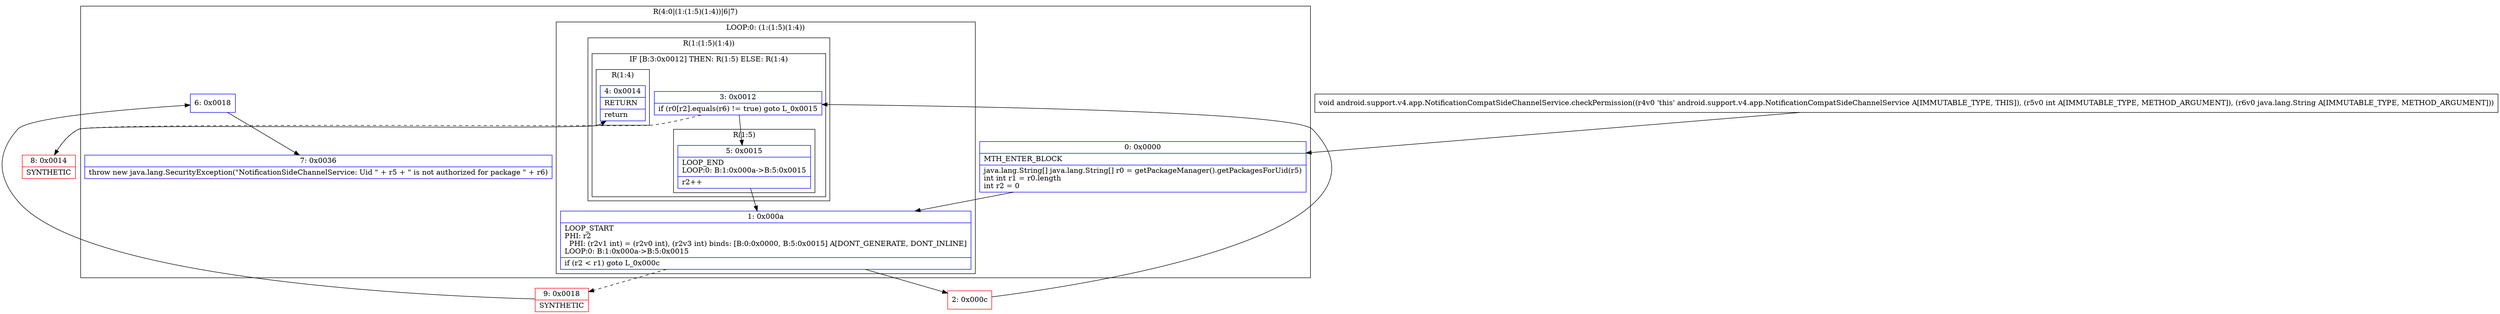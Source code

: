 digraph "CFG forandroid.support.v4.app.NotificationCompatSideChannelService.checkPermission(ILjava\/lang\/String;)V" {
subgraph cluster_Region_228481819 {
label = "R(4:0|(1:(1:5)(1:4))|6|7)";
node [shape=record,color=blue];
Node_0 [shape=record,label="{0\:\ 0x0000|MTH_ENTER_BLOCK\l|java.lang.String[] java.lang.String[] r0 = getPackageManager().getPackagesForUid(r5)\lint int r1 = r0.length\lint r2 = 0\l}"];
subgraph cluster_LoopRegion_1773526765 {
label = "LOOP:0: (1:(1:5)(1:4))";
node [shape=record,color=blue];
Node_1 [shape=record,label="{1\:\ 0x000a|LOOP_START\lPHI: r2 \l  PHI: (r2v1 int) = (r2v0 int), (r2v3 int) binds: [B:0:0x0000, B:5:0x0015] A[DONT_GENERATE, DONT_INLINE]\lLOOP:0: B:1:0x000a\-\>B:5:0x0015\l|if (r2 \< r1) goto L_0x000c\l}"];
subgraph cluster_Region_596787981 {
label = "R(1:(1:5)(1:4))";
node [shape=record,color=blue];
subgraph cluster_IfRegion_1928332900 {
label = "IF [B:3:0x0012] THEN: R(1:5) ELSE: R(1:4)";
node [shape=record,color=blue];
Node_3 [shape=record,label="{3\:\ 0x0012|if (r0[r2].equals(r6) != true) goto L_0x0015\l}"];
subgraph cluster_Region_123123004 {
label = "R(1:5)";
node [shape=record,color=blue];
Node_5 [shape=record,label="{5\:\ 0x0015|LOOP_END\lLOOP:0: B:1:0x000a\-\>B:5:0x0015\l|r2++\l}"];
}
subgraph cluster_Region_1553919346 {
label = "R(1:4)";
node [shape=record,color=blue];
Node_4 [shape=record,label="{4\:\ 0x0014|RETURN\l|return\l}"];
}
}
}
}
Node_6 [shape=record,label="{6\:\ 0x0018}"];
Node_7 [shape=record,label="{7\:\ 0x0036|throw new java.lang.SecurityException(\"NotificationSideChannelService: Uid \" + r5 + \" is not authorized for package \" + r6)\l}"];
}
Node_2 [shape=record,color=red,label="{2\:\ 0x000c}"];
Node_8 [shape=record,color=red,label="{8\:\ 0x0014|SYNTHETIC\l}"];
Node_9 [shape=record,color=red,label="{9\:\ 0x0018|SYNTHETIC\l}"];
MethodNode[shape=record,label="{void android.support.v4.app.NotificationCompatSideChannelService.checkPermission((r4v0 'this' android.support.v4.app.NotificationCompatSideChannelService A[IMMUTABLE_TYPE, THIS]), (r5v0 int A[IMMUTABLE_TYPE, METHOD_ARGUMENT]), (r6v0 java.lang.String A[IMMUTABLE_TYPE, METHOD_ARGUMENT])) }"];
MethodNode -> Node_0;
Node_0 -> Node_1;
Node_1 -> Node_2;
Node_1 -> Node_9[style=dashed];
Node_3 -> Node_5;
Node_3 -> Node_8[style=dashed];
Node_5 -> Node_1;
Node_6 -> Node_7;
Node_2 -> Node_3;
Node_8 -> Node_4;
Node_9 -> Node_6;
}

